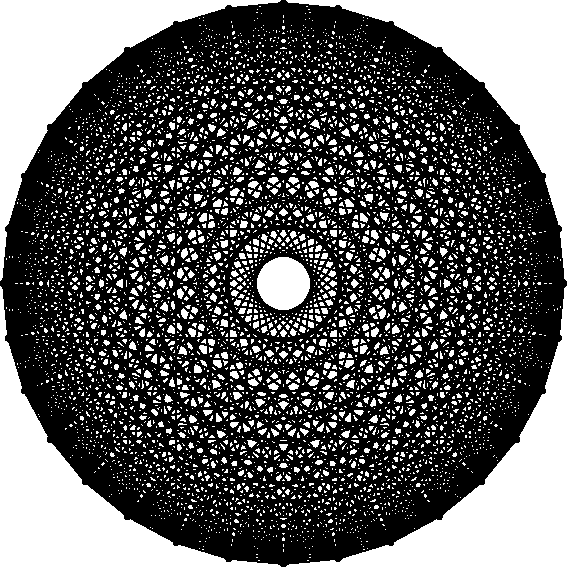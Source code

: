size(10cm);

dot((0,1));
dot((-0.195,0.981));
dot((-0.383,0.924));
dot((-0.556,0.831));
dot((-0.707,0.707));
dot((-0.831,0.556));
dot((-0.924,0.383));
dot((-0.981,0.195));
dot((-1,0));
dot((-0.981,-0.195));
dot((-0.924,-0.383));
dot((-0.831,-0.556));
dot((-0.707,-0.707));
dot((-0.556,-0.831));
dot((-0.383,-0.924));
dot((-0.195,-0.981));
dot((0,-1));
dot((0.195,-0.981));
dot((0.383,-0.924));
dot((0.556,-0.831));
dot((0.707,-0.707));
dot((0.831,-0.556));
dot((0.924,-0.383));
dot((0.981,-0.195));
dot((1,0));
dot((0.195,0.981));
dot((0.383,0.924));
dot((0.556,0.831));
dot((0.707,0.707));
dot((0.831,0.556));
dot((0.924,0.383));
dot((0.981,0.195));

draw((1,0)--(0.981,0.195));
draw((1,0)--(0.924,0.383));
draw((1,0)--(0.831,0.555));
draw((1,0)--(0.707,0.707));
draw((1,0)--(0.555,0.831));
draw((1,0)--(0.383,0.924));
draw((1,0)--(0.195,0.981));
draw((1,0)--(0,1));
draw((1,0)--(-0.195,0.981));
draw((1,0)--(-0.383,0.924));
draw((1,0)--(-0.555,0.831));
draw((1,0)--(-0.707,0.707));
draw((1,0)--(-0.831,0.555));
draw((1,0)--(-0.924,0.383));
draw((1,0)--(-0.981,0.195));
draw((1,0)--(-0.981,-0.195));
draw((1,0)--(-0.924,-0.383));
draw((1,0)--(-0.831,-0.555));
draw((1,0)--(-0.707,-0.707));
draw((1,0)--(-0.555,-0.831));
draw((1,0)--(-0.383,-0.924));
draw((1,0)--(-0.195,-0.981));
draw((1,0)--(0,-1));
draw((1,0)--(0.195,-0.981));
draw((1,0)--(0.383,-0.924));
draw((1,0)--(0.555,-0.831));
draw((1,0)--(0.707,-0.707));
draw((1,0)--(0.831,-0.555));
draw((1,0)--(0.924,-0.383));
draw((1,0)--(0.981,-0.195));
draw((0.981,0.195)--(0.924,0.383));
draw((0.981,0.195)--(0.831,0.555));
draw((0.981,0.195)--(0.707,0.707));
draw((0.981,0.195)--(0.555,0.831));
draw((0.981,0.195)--(0.383,0.924));
draw((0.981,0.195)--(0.195,0.981));
draw((0.981,0.195)--(0,1));
draw((0.981,0.195)--(-0.195,0.981));
draw((0.981,0.195)--(-0.383,0.924));
draw((0.981,0.195)--(-0.555,0.831));
draw((0.981,0.195)--(-0.707,0.707));
draw((0.981,0.195)--(-0.831,0.555));
draw((0.981,0.195)--(-0.924,0.383));
draw((0.981,0.195)--(-0.981,0.195));
draw((0.981,0.195)--(-1,0));
draw((0.981,0.195)--(-0.924,-0.383));
draw((0.981,0.195)--(-0.831,-0.555));
draw((0.981,0.195)--(-0.707,-0.707));
draw((0.981,0.195)--(-0.555,-0.831));
draw((0.981,0.195)--(-0.383,-0.924));
draw((0.981,0.195)--(-0.195,-0.981));
draw((0.981,0.195)--(0,-1));
draw((0.981,0.195)--(0.195,-0.981));
draw((0.981,0.195)--(0.383,-0.924));
draw((0.981,0.195)--(0.555,-0.831));
draw((0.981,0.195)--(0.707,-0.707));
draw((0.981,0.195)--(0.831,-0.555));
draw((0.981,0.195)--(0.924,-0.383));
draw((0.981,0.195)--(0.981,-0.195));
draw((0.924,0.383)--(0.831,0.555));
draw((0.924,0.383)--(0.707,0.707));
draw((0.924,0.383)--(0.555,0.831));
draw((0.924,0.383)--(0.383,0.924));
draw((0.924,0.383)--(0.195,0.981));
draw((0.924,0.383)--(0,1));
draw((0.924,0.383)--(-0.195,0.981));
draw((0.924,0.383)--(-0.383,0.924));
draw((0.924,0.383)--(-0.555,0.831));
draw((0.924,0.383)--(-0.707,0.707));
draw((0.924,0.383)--(-0.831,0.555));
draw((0.924,0.383)--(-0.924,0.383));
draw((0.924,0.383)--(-0.981,0.195));
draw((0.924,0.383)--(-1,0));
draw((0.924,0.383)--(-0.981,-0.195));
draw((0.924,0.383)--(-0.831,-0.555));
draw((0.924,0.383)--(-0.707,-0.707));
draw((0.924,0.383)--(-0.555,-0.831));
draw((0.924,0.383)--(-0.383,-0.924));
draw((0.924,0.383)--(-0.195,-0.981));
draw((0.924,0.383)--(0,-1));
draw((0.924,0.383)--(0.195,-0.981));
draw((0.924,0.383)--(0.383,-0.924));
draw((0.924,0.383)--(0.555,-0.831));
draw((0.924,0.383)--(0.707,-0.707));
draw((0.924,0.383)--(0.831,-0.555));
draw((0.924,0.383)--(0.924,-0.383));
draw((0.924,0.383)--(0.981,-0.195));
draw((0.831,0.555)--(0.707,0.707));
draw((0.831,0.555)--(0.555,0.831));
draw((0.831,0.555)--(0.383,0.924));
draw((0.831,0.555)--(0.195,0.981));
draw((0.831,0.555)--(0,1));
draw((0.831,0.555)--(-0.195,0.981));
draw((0.831,0.555)--(-0.383,0.924));
draw((0.831,0.555)--(-0.555,0.831));
draw((0.831,0.555)--(-0.707,0.707));
draw((0.831,0.555)--(-0.924,0.383));
draw((0.831,0.555)--(-0.981,0.195));
draw((0.831,0.555)--(-1,0));
draw((0.831,0.555)--(-0.981,-0.195));
draw((0.831,0.555)--(-0.924,-0.383));
draw((0.831,0.555)--(-0.707,-0.707));
draw((0.831,0.555)--(-0.555,-0.831));
draw((0.831,0.555)--(-0.383,-0.924));
draw((0.831,0.555)--(-0.195,-0.981));
draw((0.831,0.555)--(0,-1));
draw((0.831,0.555)--(0.195,-0.981));
draw((0.831,0.555)--(0.383,-0.924));
draw((0.831,0.555)--(0.555,-0.831));
draw((0.831,0.555)--(0.707,-0.707));
draw((0.831,0.555)--(0.831,-0.555));
draw((0.831,0.555)--(0.924,-0.383));
draw((0.831,0.555)--(0.981,-0.195));
draw((0.707,0.707)--(0.555,0.831));
draw((0.707,0.707)--(0.383,0.924));
draw((0.707,0.707)--(0.195,0.981));
draw((0.707,0.707)--(0,1));
draw((0.707,0.707)--(-0.195,0.981));
draw((0.707,0.707)--(-0.383,0.924));
draw((0.707,0.707)--(-0.555,0.831));
draw((0.707,0.707)--(-0.707,0.707));
draw((0.707,0.707)--(-0.831,0.555));
draw((0.707,0.707)--(-0.924,0.383));
draw((0.707,0.707)--(-0.981,0.195));
draw((0.707,0.707)--(-1,0));
draw((0.707,0.707)--(-0.981,-0.195));
draw((0.707,0.707)--(-0.924,-0.383));
draw((0.707,0.707)--(-0.831,-0.555));
draw((0.707,0.707)--(-0.555,-0.831));
draw((0.707,0.707)--(-0.383,-0.924));
draw((0.707,0.707)--(-0.195,-0.981));
draw((0.707,0.707)--(0,-1));
draw((0.707,0.707)--(0.195,-0.981));
draw((0.707,0.707)--(0.383,-0.924));
draw((0.707,0.707)--(0.555,-0.831));
draw((0.707,0.707)--(0.707,-0.707));
draw((0.707,0.707)--(0.831,-0.555));
draw((0.707,0.707)--(0.924,-0.383));
draw((0.707,0.707)--(0.981,-0.195));
draw((0.555,0.831)--(0.383,0.924));
draw((0.555,0.831)--(0.195,0.981));
draw((0.555,0.831)--(0,1));
draw((0.555,0.831)--(-0.195,0.981));
draw((0.555,0.831)--(-0.383,0.924));
draw((0.555,0.831)--(-0.555,0.831));
draw((0.555,0.831)--(-0.707,0.707));
draw((0.555,0.831)--(-0.831,0.555));
draw((0.555,0.831)--(-0.924,0.383));
draw((0.555,0.831)--(-0.981,0.195));
draw((0.555,0.831)--(-1,0));
draw((0.555,0.831)--(-0.981,-0.195));
draw((0.555,0.831)--(-0.924,-0.383));
draw((0.555,0.831)--(-0.831,-0.555));
draw((0.555,0.831)--(-0.707,-0.707));
draw((0.555,0.831)--(-0.383,-0.924));
draw((0.555,0.831)--(-0.195,-0.981));
draw((0.555,0.831)--(0,-1));
draw((0.555,0.831)--(0.195,-0.981));
draw((0.555,0.831)--(0.383,-0.924));
draw((0.555,0.831)--(0.555,-0.831));
draw((0.555,0.831)--(0.707,-0.707));
draw((0.555,0.831)--(0.831,-0.555));
draw((0.555,0.831)--(0.924,-0.383));
draw((0.555,0.831)--(0.981,-0.195));
draw((0.383,0.924)--(0.195,0.981));
draw((0.383,0.924)--(0,1));
draw((0.383,0.924)--(-0.195,0.981));
draw((0.383,0.924)--(-0.383,0.924));
draw((0.383,0.924)--(-0.555,0.831));
draw((0.383,0.924)--(-0.707,0.707));
draw((0.383,0.924)--(-0.831,0.555));
draw((0.383,0.924)--(-0.924,0.383));
draw((0.383,0.924)--(-0.981,0.195));
draw((0.383,0.924)--(-1,0));
draw((0.383,0.924)--(-0.981,-0.195));
draw((0.383,0.924)--(-0.924,-0.383));
draw((0.383,0.924)--(-0.831,-0.555));
draw((0.383,0.924)--(-0.707,-0.707));
draw((0.383,0.924)--(-0.555,-0.831));
draw((0.383,0.924)--(-0.195,-0.981));
draw((0.383,0.924)--(0,-1));
draw((0.383,0.924)--(0.195,-0.981));
draw((0.383,0.924)--(0.383,-0.924));
draw((0.383,0.924)--(0.555,-0.831));
draw((0.383,0.924)--(0.707,-0.707));
draw((0.383,0.924)--(0.831,-0.555));
draw((0.383,0.924)--(0.924,-0.383));
draw((0.383,0.924)--(0.981,-0.195));
draw((0.195,0.981)--(0,1));
draw((0.195,0.981)--(-0.195,0.981));
draw((0.195,0.981)--(-0.383,0.924));
draw((0.195,0.981)--(-0.555,0.831));
draw((0.195,0.981)--(-0.707,0.707));
draw((0.195,0.981)--(-0.831,0.555));
draw((0.195,0.981)--(-0.924,0.383));
draw((0.195,0.981)--(-0.981,0.195));
draw((0.195,0.981)--(-1,0));
draw((0.195,0.981)--(-0.981,-0.195));
draw((0.195,0.981)--(-0.924,-0.383));
draw((0.195,0.981)--(-0.831,-0.555));
draw((0.195,0.981)--(-0.707,-0.707));
draw((0.195,0.981)--(-0.555,-0.831));
draw((0.195,0.981)--(-0.383,-0.924));
draw((0.195,0.981)--(0,-1));
draw((0.195,0.981)--(0.195,-0.981));
draw((0.195,0.981)--(0.383,-0.924));
draw((0.195,0.981)--(0.555,-0.831));
draw((0.195,0.981)--(0.707,-0.707));
draw((0.195,0.981)--(0.831,-0.555));
draw((0.195,0.981)--(0.924,-0.383));
draw((0.195,0.981)--(0.981,-0.195));
draw((0,1)--(-0.195,0.981));
draw((0,1)--(-0.383,0.924));
draw((0,1)--(-0.555,0.831));
draw((0,1)--(-0.707,0.707));
draw((0,1)--(-0.831,0.555));
draw((0,1)--(-0.924,0.383));
draw((0,1)--(-0.981,0.195));
draw((0,1)--(-1,0));
draw((0,1)--(-0.981,-0.195));
draw((0,1)--(-0.924,-0.383));
draw((0,1)--(-0.831,-0.555));
draw((0,1)--(-0.707,-0.707));
draw((0,1)--(-0.555,-0.831));
draw((0,1)--(-0.383,-0.924));
draw((0,1)--(-0.195,-0.981));
draw((0,1)--(0.195,-0.981));
draw((0,1)--(0.383,-0.924));
draw((0,1)--(0.555,-0.831));
draw((0,1)--(0.707,-0.707));
draw((0,1)--(0.831,-0.555));
draw((0,1)--(0.924,-0.383));
draw((0,1)--(0.981,-0.195));
draw((-0.195,0.981)--(-0.383,0.924));
draw((-0.195,0.981)--(-0.555,0.831));
draw((-0.195,0.981)--(-0.707,0.707));
draw((-0.195,0.981)--(-0.831,0.555));
draw((-0.195,0.981)--(-0.924,0.383));
draw((-0.195,0.981)--(-0.981,0.195));
draw((-0.195,0.981)--(-1,0));
draw((-0.195,0.981)--(-0.981,-0.195));
draw((-0.195,0.981)--(-0.924,-0.383));
draw((-0.195,0.981)--(-0.831,-0.555));
draw((-0.195,0.981)--(-0.707,-0.707));
draw((-0.195,0.981)--(-0.555,-0.831));
draw((-0.195,0.981)--(-0.383,-0.924));
draw((-0.195,0.981)--(-0.195,-0.981));
draw((-0.195,0.981)--(0,-1));
draw((-0.195,0.981)--(0.383,-0.924));
draw((-0.195,0.981)--(0.555,-0.831));
draw((-0.195,0.981)--(0.707,-0.707));
draw((-0.195,0.981)--(0.831,-0.555));
draw((-0.195,0.981)--(0.924,-0.383));
draw((-0.195,0.981)--(0.981,-0.195));
draw((-0.383,0.924)--(-0.555,0.831));
draw((-0.383,0.924)--(-0.707,0.707));
draw((-0.383,0.924)--(-0.831,0.555));
draw((-0.383,0.924)--(-0.924,0.383));
draw((-0.383,0.924)--(-0.981,0.195));
draw((-0.383,0.924)--(-1,0));
draw((-0.383,0.924)--(-0.981,-0.195));
draw((-0.383,0.924)--(-0.924,-0.383));
draw((-0.383,0.924)--(-0.831,-0.555));
draw((-0.383,0.924)--(-0.707,-0.707));
draw((-0.383,0.924)--(-0.555,-0.831));
draw((-0.383,0.924)--(-0.383,-0.924));
draw((-0.383,0.924)--(-0.195,-0.981));
draw((-0.383,0.924)--(0,-1));
draw((-0.383,0.924)--(0.195,-0.981));
draw((-0.383,0.924)--(0.555,-0.831));
draw((-0.383,0.924)--(0.707,-0.707));
draw((-0.383,0.924)--(0.831,-0.555));
draw((-0.383,0.924)--(0.924,-0.383));
draw((-0.383,0.924)--(0.981,-0.195));
draw((-0.555,0.831)--(-0.707,0.707));
draw((-0.555,0.831)--(-0.831,0.555));
draw((-0.555,0.831)--(-0.924,0.383));
draw((-0.555,0.831)--(-0.981,0.195));
draw((-0.555,0.831)--(-1,0));
draw((-0.555,0.831)--(-0.981,-0.195));
draw((-0.555,0.831)--(-0.924,-0.383));
draw((-0.555,0.831)--(-0.831,-0.555));
draw((-0.555,0.831)--(-0.707,-0.707));
draw((-0.555,0.831)--(-0.555,-0.831));
draw((-0.555,0.831)--(-0.383,-0.924));
draw((-0.555,0.831)--(-0.195,-0.981));
draw((-0.555,0.831)--(0,-1));
draw((-0.555,0.831)--(0.195,-0.981));
draw((-0.555,0.831)--(0.383,-0.924));
draw((-0.555,0.831)--(0.707,-0.707));
draw((-0.555,0.831)--(0.831,-0.555));
draw((-0.555,0.831)--(0.924,-0.383));
draw((-0.555,0.831)--(0.981,-0.195));
draw((-0.707,0.707)--(-0.831,0.555));
draw((-0.707,0.707)--(-0.924,0.383));
draw((-0.707,0.707)--(-0.981,0.195));
draw((-0.707,0.707)--(-1,0));
draw((-0.707,0.707)--(-0.981,-0.195));
draw((-0.707,0.707)--(-0.924,-0.383));
draw((-0.707,0.707)--(-0.831,-0.555));
draw((-0.707,0.707)--(-0.707,-0.707));
draw((-0.707,0.707)--(-0.555,-0.831));
draw((-0.707,0.707)--(-0.383,-0.924));
draw((-0.707,0.707)--(-0.195,-0.981));
draw((-0.707,0.707)--(0,-1));
draw((-0.707,0.707)--(0.195,-0.981));
draw((-0.707,0.707)--(0.383,-0.924));
draw((-0.707,0.707)--(0.555,-0.831));
draw((-0.707,0.707)--(0.831,-0.555));
draw((-0.707,0.707)--(0.924,-0.383));
draw((-0.707,0.707)--(0.981,-0.195));
draw((-0.831,0.555)--(-0.924,0.383));
draw((-0.831,0.555)--(-0.981,0.195));
draw((-0.831,0.555)--(-1,0));
draw((-0.831,0.555)--(-0.981,-0.195));
draw((-0.831,0.555)--(-0.924,-0.383));
draw((-0.831,0.555)--(-0.831,-0.555));
draw((-0.831,0.555)--(-0.707,-0.707));
draw((-0.831,0.555)--(-0.555,-0.831));
draw((-0.831,0.555)--(-0.383,-0.924));
draw((-0.831,0.555)--(-0.195,-0.981));
draw((-0.831,0.555)--(0,-1));
draw((-0.831,0.555)--(0.195,-0.981));
draw((-0.831,0.555)--(0.383,-0.924));
draw((-0.831,0.555)--(0.555,-0.831));
draw((-0.831,0.555)--(0.707,-0.707));
draw((-0.831,0.555)--(0.924,-0.383));
draw((-0.831,0.555)--(0.981,-0.195));
draw((-0.924,0.383)--(-0.981,0.195));
draw((-0.924,0.383)--(-1,0));
draw((-0.924,0.383)--(-0.981,-0.195));
draw((-0.924,0.383)--(-0.924,-0.383));
draw((-0.924,0.383)--(-0.831,-0.555));
draw((-0.924,0.383)--(-0.707,-0.707));
draw((-0.924,0.383)--(-0.555,-0.831));
draw((-0.924,0.383)--(-0.383,-0.924));
draw((-0.924,0.383)--(-0.195,-0.981));
draw((-0.924,0.383)--(0,-1));
draw((-0.924,0.383)--(0.195,-0.981));
draw((-0.924,0.383)--(0.383,-0.924));
draw((-0.924,0.383)--(0.555,-0.831));
draw((-0.924,0.383)--(0.707,-0.707));
draw((-0.924,0.383)--(0.831,-0.555));
draw((-0.924,0.383)--(0.981,-0.195));
draw((-0.981,0.195)--(-1,0));
draw((-0.981,0.195)--(-0.981,-0.195));
draw((-0.981,0.195)--(-0.924,-0.383));
draw((-0.981,0.195)--(-0.831,-0.555));
draw((-0.981,0.195)--(-0.707,-0.707));
draw((-0.981,0.195)--(-0.555,-0.831));
draw((-0.981,0.195)--(-0.383,-0.924));
draw((-0.981,0.195)--(-0.195,-0.981));
draw((-0.981,0.195)--(0,-1));
draw((-0.981,0.195)--(0.195,-0.981));
draw((-0.981,0.195)--(0.383,-0.924));
draw((-0.981,0.195)--(0.555,-0.831));
draw((-0.981,0.195)--(0.707,-0.707));
draw((-0.981,0.195)--(0.831,-0.555));
draw((-0.981,0.195)--(0.924,-0.383));
draw((-1,0)--(-0.981,-0.195));
draw((-1,0)--(-0.924,-0.383));
draw((-1,0)--(-0.831,-0.555));
draw((-1,0)--(-0.707,-0.707));
draw((-1,0)--(-0.555,-0.831));
draw((-1,0)--(-0.383,-0.924));
draw((-1,0)--(-0.195,-0.981));
draw((-1,0)--(0,-1));
draw((-1,0)--(0.195,-0.981));
draw((-1,0)--(0.383,-0.924));
draw((-1,0)--(0.555,-0.831));
draw((-1,0)--(0.707,-0.707));
draw((-1,0)--(0.831,-0.555));
draw((-1,0)--(0.924,-0.383));
draw((-1,0)--(0.981,-0.195));
draw((-0.981,-0.195)--(-0.924,-0.383));
draw((-0.981,-0.195)--(-0.831,-0.555));
draw((-0.981,-0.195)--(-0.707,-0.707));
draw((-0.981,-0.195)--(-0.555,-0.831));
draw((-0.981,-0.195)--(-0.383,-0.924));
draw((-0.981,-0.195)--(-0.195,-0.981));
draw((-0.981,-0.195)--(0,-1));
draw((-0.981,-0.195)--(0.195,-0.981));
draw((-0.981,-0.195)--(0.383,-0.924));
draw((-0.981,-0.195)--(0.555,-0.831));
draw((-0.981,-0.195)--(0.707,-0.707));
draw((-0.981,-0.195)--(0.831,-0.555));
draw((-0.981,-0.195)--(0.924,-0.383));
draw((-0.981,-0.195)--(0.981,-0.195));
draw((-0.924,-0.383)--(-0.831,-0.555));
draw((-0.924,-0.383)--(-0.707,-0.707));
draw((-0.924,-0.383)--(-0.555,-0.831));
draw((-0.924,-0.383)--(-0.383,-0.924));
draw((-0.924,-0.383)--(-0.195,-0.981));
draw((-0.924,-0.383)--(0,-1));
draw((-0.924,-0.383)--(0.195,-0.981));
draw((-0.924,-0.383)--(0.383,-0.924));
draw((-0.924,-0.383)--(0.555,-0.831));
draw((-0.924,-0.383)--(0.707,-0.707));
draw((-0.924,-0.383)--(0.831,-0.555));
draw((-0.924,-0.383)--(0.924,-0.383));
draw((-0.924,-0.383)--(0.981,-0.195));
draw((-0.831,-0.555)--(-0.707,-0.707));
draw((-0.831,-0.555)--(-0.555,-0.831));
draw((-0.831,-0.555)--(-0.383,-0.924));
draw((-0.831,-0.555)--(-0.195,-0.981));
draw((-0.831,-0.555)--(0,-1));
draw((-0.831,-0.555)--(0.195,-0.981));
draw((-0.831,-0.555)--(0.383,-0.924));
draw((-0.831,-0.555)--(0.555,-0.831));
draw((-0.831,-0.555)--(0.707,-0.707));
draw((-0.831,-0.555)--(0.831,-0.555));
draw((-0.831,-0.555)--(0.924,-0.383));
draw((-0.831,-0.555)--(0.981,-0.195));
draw((-0.707,-0.707)--(-0.555,-0.831));
draw((-0.707,-0.707)--(-0.383,-0.924));
draw((-0.707,-0.707)--(-0.195,-0.981));
draw((-0.707,-0.707)--(0,-1));
draw((-0.707,-0.707)--(0.195,-0.981));
draw((-0.707,-0.707)--(0.383,-0.924));
draw((-0.707,-0.707)--(0.555,-0.831));
draw((-0.707,-0.707)--(0.707,-0.707));
draw((-0.707,-0.707)--(0.831,-0.555));
draw((-0.707,-0.707)--(0.924,-0.383));
draw((-0.707,-0.707)--(0.981,-0.195));
draw((-0.555,-0.831)--(-0.383,-0.924));
draw((-0.555,-0.831)--(-0.195,-0.981));
draw((-0.555,-0.831)--(0,-1));
draw((-0.555,-0.831)--(0.195,-0.981));
draw((-0.555,-0.831)--(0.383,-0.924));
draw((-0.555,-0.831)--(0.555,-0.831));
draw((-0.555,-0.831)--(0.707,-0.707));
draw((-0.555,-0.831)--(0.831,-0.555));
draw((-0.555,-0.831)--(0.924,-0.383));
draw((-0.555,-0.831)--(0.981,-0.195));
draw((-0.383,-0.924)--(-0.195,-0.981));
draw((-0.383,-0.924)--(0,-1));
draw((-0.383,-0.924)--(0.195,-0.981));
draw((-0.383,-0.924)--(0.383,-0.924));
draw((-0.383,-0.924)--(0.555,-0.831));
draw((-0.383,-0.924)--(0.707,-0.707));
draw((-0.383,-0.924)--(0.831,-0.555));
draw((-0.383,-0.924)--(0.924,-0.383));
draw((-0.383,-0.924)--(0.981,-0.195));
draw((-0.195,-0.981)--(0,-1));
draw((-0.195,-0.981)--(0.195,-0.981));
draw((-0.195,-0.981)--(0.383,-0.924));
draw((-0.195,-0.981)--(0.555,-0.831));
draw((-0.195,-0.981)--(0.707,-0.707));
draw((-0.195,-0.981)--(0.831,-0.555));
draw((-0.195,-0.981)--(0.924,-0.383));
draw((-0.195,-0.981)--(0.981,-0.195));
draw((0,-1)--(0.195,-0.981));
draw((0,-1)--(0.383,-0.924));
draw((0,-1)--(0.555,-0.831));
draw((0,-1)--(0.707,-0.707));
draw((0,-1)--(0.831,-0.555));
draw((0,-1)--(0.924,-0.383));
draw((0,-1)--(0.981,-0.195));
draw((0.195,-0.981)--(0.383,-0.924));
draw((0.195,-0.981)--(0.555,-0.831));
draw((0.195,-0.981)--(0.707,-0.707));
draw((0.195,-0.981)--(0.831,-0.555));
draw((0.195,-0.981)--(0.924,-0.383));
draw((0.195,-0.981)--(0.981,-0.195));
draw((0.383,-0.924)--(0.555,-0.831));
draw((0.383,-0.924)--(0.707,-0.707));
draw((0.383,-0.924)--(0.831,-0.555));
draw((0.383,-0.924)--(0.924,-0.383));
draw((0.383,-0.924)--(0.981,-0.195));
draw((0.555,-0.831)--(0.707,-0.707));
draw((0.555,-0.831)--(0.831,-0.555));
draw((0.555,-0.831)--(0.924,-0.383));
draw((0.555,-0.831)--(0.981,-0.195));
draw((0.707,-0.707)--(0.831,-0.555));
draw((0.707,-0.707)--(0.924,-0.383));
draw((0.707,-0.707)--(0.981,-0.195));
draw((0.831,-0.555)--(0.924,-0.383));
draw((0.831,-0.555)--(0.981,-0.195));
draw((0.924,-0.383)--(0.981,-0.195));



